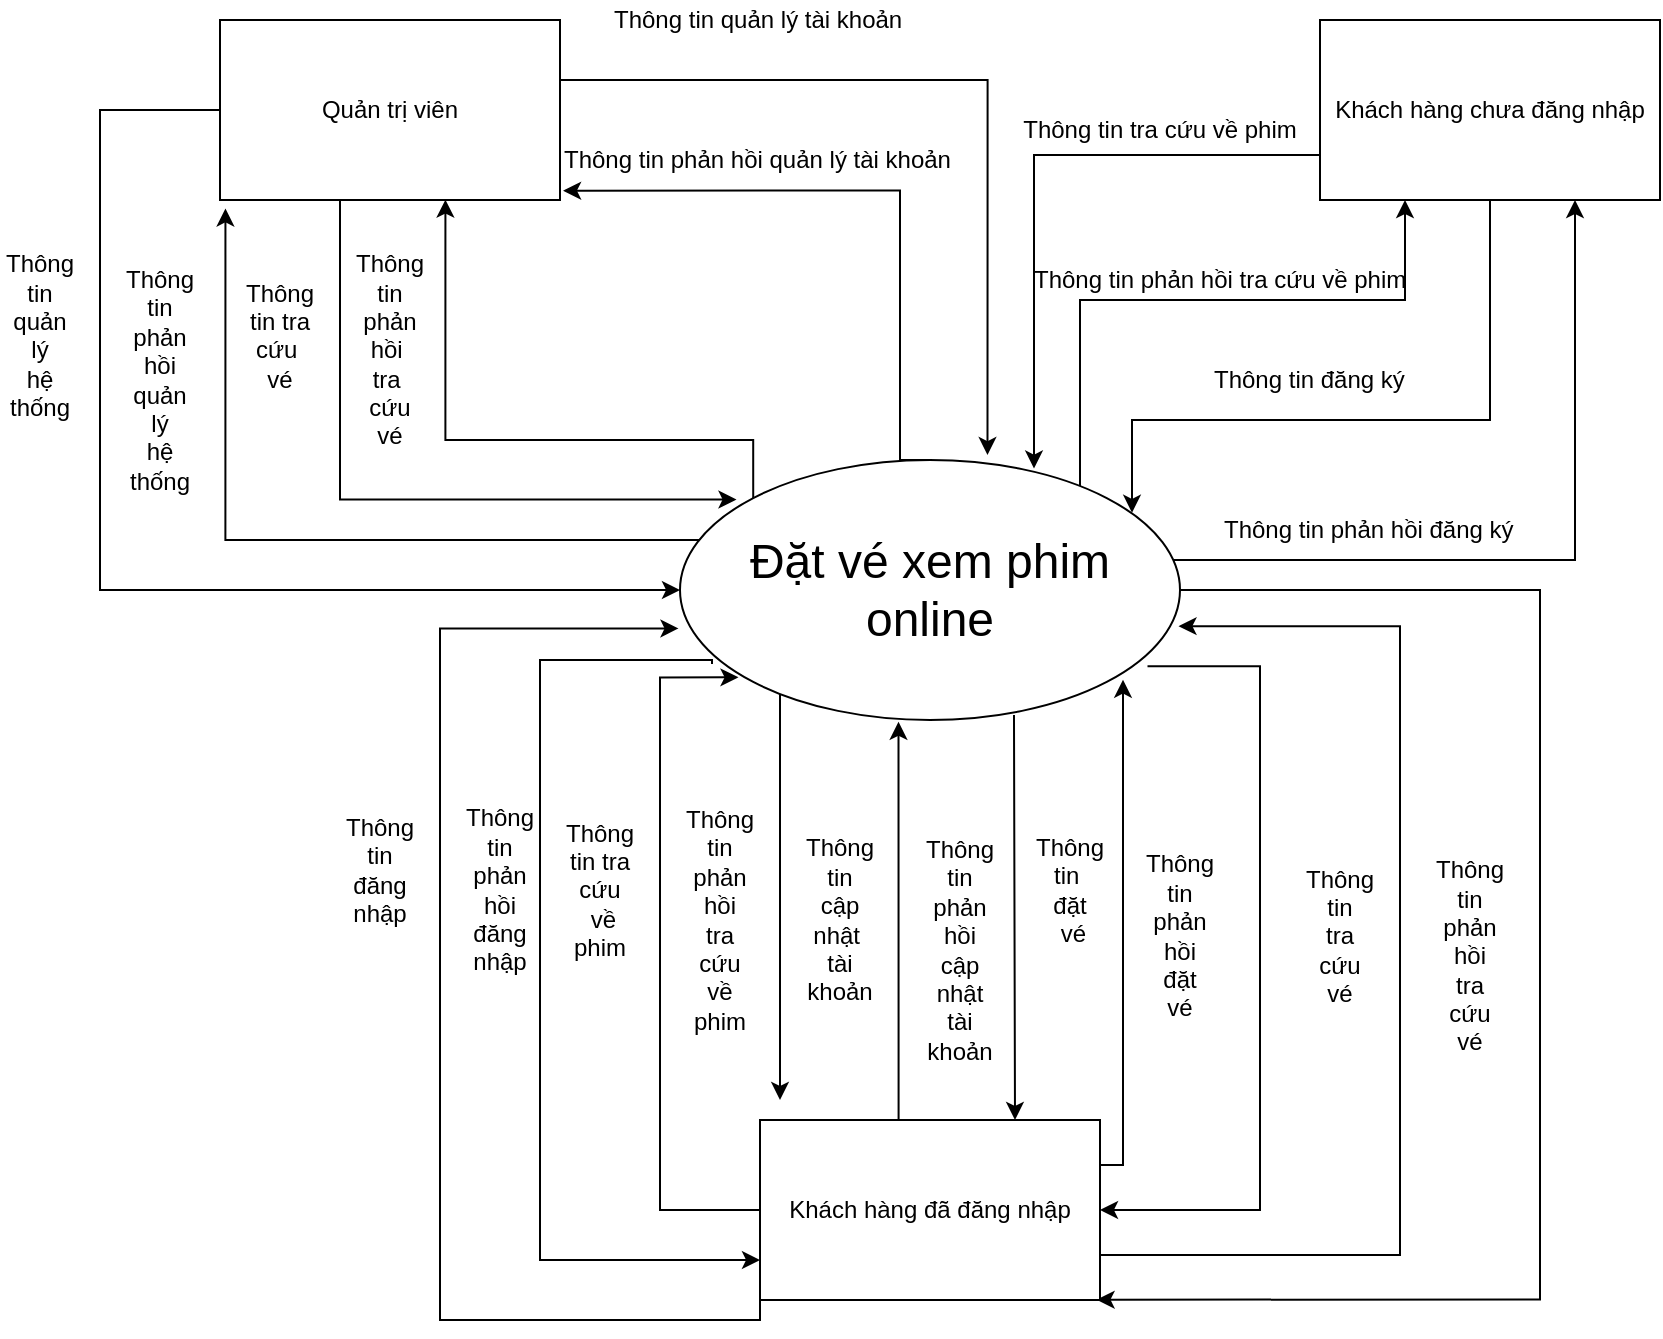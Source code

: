 <mxfile version="10.6.7" type="github"><diagram id="vFB5jMY4iG-juL4aGYCf" name="Page-1"><mxGraphModel dx="1842" dy="503" grid="1" gridSize="10" guides="1" tooltips="1" connect="1" arrows="1" fold="1" page="1" pageScale="1" pageWidth="850" pageHeight="1100" math="0" shadow="0"><root><mxCell id="0"/><mxCell id="1" parent="0"/><mxCell id="NHG9xQE1d5hS7q7dWvIU-16" style="edgeStyle=orthogonalEdgeStyle;rounded=0;orthogonalLoop=1;jettySize=auto;html=1;entryX=0.75;entryY=1;entryDx=0;entryDy=0;" parent="1" source="NHG9xQE1d5hS7q7dWvIU-1" target="NHG9xQE1d5hS7q7dWvIU-4" edge="1"><mxGeometry relative="1" as="geometry"><Array as="points"><mxPoint x="748" y="800"/></Array></mxGeometry></mxCell><mxCell id="NHG9xQE1d5hS7q7dWvIU-18" style="edgeStyle=orthogonalEdgeStyle;rounded=0;orthogonalLoop=1;jettySize=auto;html=1;exitX=1;exitY=0;exitDx=0;exitDy=0;entryX=0.25;entryY=1;entryDx=0;entryDy=0;" parent="1" source="NHG9xQE1d5hS7q7dWvIU-1" target="NHG9xQE1d5hS7q7dWvIU-4" edge="1"><mxGeometry relative="1" as="geometry"><Array as="points"><mxPoint x="500" y="769"/><mxPoint x="500" y="670"/><mxPoint x="663" y="670"/></Array></mxGeometry></mxCell><mxCell id="NHG9xQE1d5hS7q7dWvIU-40" style="edgeStyle=orthogonalEdgeStyle;rounded=0;orthogonalLoop=1;jettySize=auto;html=1;exitX=0.5;exitY=0;exitDx=0;exitDy=0;entryX=1.009;entryY=0.948;entryDx=0;entryDy=0;entryPerimeter=0;" parent="1" source="NHG9xQE1d5hS7q7dWvIU-1" target="NHG9xQE1d5hS7q7dWvIU-2" edge="1"><mxGeometry relative="1" as="geometry"><Array as="points"><mxPoint x="410" y="750"/><mxPoint x="410" y="615"/></Array></mxGeometry></mxCell><mxCell id="NHG9xQE1d5hS7q7dWvIU-48" style="edgeStyle=orthogonalEdgeStyle;rounded=0;orthogonalLoop=1;jettySize=auto;html=1;exitX=0;exitY=0;exitDx=0;exitDy=0;entryX=0.016;entryY=1.047;entryDx=0;entryDy=0;entryPerimeter=0;" parent="1" source="NHG9xQE1d5hS7q7dWvIU-1" target="NHG9xQE1d5hS7q7dWvIU-2" edge="1"><mxGeometry relative="1" as="geometry"><Array as="points"><mxPoint x="337" y="790"/><mxPoint x="73" y="790"/></Array></mxGeometry></mxCell><mxCell id="NHG9xQE1d5hS7q7dWvIU-53" style="edgeStyle=orthogonalEdgeStyle;rounded=0;orthogonalLoop=1;jettySize=auto;html=1;exitX=0;exitY=0;exitDx=0;exitDy=0;entryX=0.663;entryY=0.998;entryDx=0;entryDy=0;entryPerimeter=0;" parent="1" source="NHG9xQE1d5hS7q7dWvIU-1" target="NHG9xQE1d5hS7q7dWvIU-2" edge="1"><mxGeometry relative="1" as="geometry"><Array as="points"><mxPoint x="337" y="740"/><mxPoint x="183" y="740"/></Array></mxGeometry></mxCell><mxCell id="NHG9xQE1d5hS7q7dWvIU-60" style="edgeStyle=orthogonalEdgeStyle;rounded=0;orthogonalLoop=1;jettySize=auto;html=1;exitX=0.064;exitY=0.785;exitDx=0;exitDy=0;exitPerimeter=0;" parent="1" source="NHG9xQE1d5hS7q7dWvIU-1" target="NHG9xQE1d5hS7q7dWvIU-3" edge="1"><mxGeometry relative="1" as="geometry"><Array as="points"><mxPoint x="316" y="850"/><mxPoint x="230" y="850"/><mxPoint x="230" y="1150"/></Array></mxGeometry></mxCell><mxCell id="NHG9xQE1d5hS7q7dWvIU-64" style="edgeStyle=orthogonalEdgeStyle;rounded=0;orthogonalLoop=1;jettySize=auto;html=1;exitX=0;exitY=1;exitDx=0;exitDy=0;" parent="1" source="NHG9xQE1d5hS7q7dWvIU-1" edge="1"><mxGeometry relative="1" as="geometry"><mxPoint x="350" y="1070" as="targetPoint"/><Array as="points"><mxPoint x="350" y="861"/></Array></mxGeometry></mxCell><mxCell id="NHG9xQE1d5hS7q7dWvIU-68" style="edgeStyle=orthogonalEdgeStyle;rounded=0;orthogonalLoop=1;jettySize=auto;html=1;exitX=0.668;exitY=0.981;exitDx=0;exitDy=0;entryX=0.75;entryY=0;entryDx=0;entryDy=0;exitPerimeter=0;" parent="1" source="NHG9xQE1d5hS7q7dWvIU-1" target="NHG9xQE1d5hS7q7dWvIU-3" edge="1"><mxGeometry relative="1" as="geometry"><Array as="points"><mxPoint x="467" y="880"/><mxPoint x="468" y="880"/></Array></mxGeometry></mxCell><mxCell id="NHG9xQE1d5hS7q7dWvIU-73" style="edgeStyle=orthogonalEdgeStyle;rounded=0;orthogonalLoop=1;jettySize=auto;html=1;entryX=1;entryY=0.5;entryDx=0;entryDy=0;exitX=0.935;exitY=0.793;exitDx=0;exitDy=0;exitPerimeter=0;" parent="1" source="NHG9xQE1d5hS7q7dWvIU-1" target="NHG9xQE1d5hS7q7dWvIU-3" edge="1"><mxGeometry relative="1" as="geometry"><Array as="points"><mxPoint x="590" y="853"/><mxPoint x="590" y="1125"/></Array></mxGeometry></mxCell><mxCell id="NHG9xQE1d5hS7q7dWvIU-77" style="edgeStyle=orthogonalEdgeStyle;rounded=0;orthogonalLoop=1;jettySize=auto;html=1;exitX=1;exitY=0.5;exitDx=0;exitDy=0;entryX=0.99;entryY=0.998;entryDx=0;entryDy=0;entryPerimeter=0;" parent="1" source="NHG9xQE1d5hS7q7dWvIU-1" target="NHG9xQE1d5hS7q7dWvIU-3" edge="1"><mxGeometry relative="1" as="geometry"><Array as="points"><mxPoint x="730" y="815"/><mxPoint x="730" y="1170"/></Array></mxGeometry></mxCell><mxCell id="NHG9xQE1d5hS7q7dWvIU-1" value="&lt;font style=&quot;font-size: 24px&quot;&gt;Đặt vé xem phim online&lt;/font&gt;" style="ellipse;whiteSpace=wrap;html=1;" parent="1" vertex="1"><mxGeometry x="300" y="750" width="250" height="130" as="geometry"/></mxCell><mxCell id="NHG9xQE1d5hS7q7dWvIU-32" style="edgeStyle=orthogonalEdgeStyle;rounded=0;orthogonalLoop=1;jettySize=auto;html=1;exitX=0;exitY=0.5;exitDx=0;exitDy=0;entryX=0;entryY=0.5;entryDx=0;entryDy=0;" parent="1" source="NHG9xQE1d5hS7q7dWvIU-2" target="NHG9xQE1d5hS7q7dWvIU-1" edge="1"><mxGeometry relative="1" as="geometry"><Array as="points"><mxPoint x="10" y="575"/><mxPoint x="10" y="815"/></Array></mxGeometry></mxCell><mxCell id="NHG9xQE1d5hS7q7dWvIU-49" style="edgeStyle=orthogonalEdgeStyle;rounded=0;orthogonalLoop=1;jettySize=auto;html=1;exitX=0.25;exitY=1;exitDx=0;exitDy=0;entryX=0.113;entryY=0.152;entryDx=0;entryDy=0;entryPerimeter=0;" parent="1" source="NHG9xQE1d5hS7q7dWvIU-2" target="NHG9xQE1d5hS7q7dWvIU-1" edge="1"><mxGeometry relative="1" as="geometry"><Array as="points"><mxPoint x="130" y="620"/><mxPoint x="130" y="770"/></Array></mxGeometry></mxCell><mxCell id="NHG9xQE1d5hS7q7dWvIU-80" style="edgeStyle=orthogonalEdgeStyle;rounded=0;orthogonalLoop=1;jettySize=auto;html=1;exitX=1;exitY=0.5;exitDx=0;exitDy=0;entryX=0.615;entryY=-0.019;entryDx=0;entryDy=0;entryPerimeter=0;" parent="1" source="NHG9xQE1d5hS7q7dWvIU-2" target="NHG9xQE1d5hS7q7dWvIU-1" edge="1"><mxGeometry relative="1" as="geometry"><Array as="points"><mxPoint x="240" y="560"/><mxPoint x="454" y="560"/></Array></mxGeometry></mxCell><mxCell id="NHG9xQE1d5hS7q7dWvIU-2" value="Quản trị viên" style="rounded=0;whiteSpace=wrap;html=1;" parent="1" vertex="1"><mxGeometry x="70" y="530" width="170" height="90" as="geometry"/></mxCell><mxCell id="NHG9xQE1d5hS7q7dWvIU-56" style="edgeStyle=orthogonalEdgeStyle;rounded=0;orthogonalLoop=1;jettySize=auto;html=1;exitX=0;exitY=0.25;exitDx=0;exitDy=0;entryX=-0.003;entryY=0.648;entryDx=0;entryDy=0;entryPerimeter=0;" parent="1" source="NHG9xQE1d5hS7q7dWvIU-3" target="NHG9xQE1d5hS7q7dWvIU-1" edge="1"><mxGeometry relative="1" as="geometry"><Array as="points"><mxPoint x="340" y="1180"/><mxPoint x="180" y="1180"/><mxPoint x="180" y="834"/></Array></mxGeometry></mxCell><mxCell id="NHG9xQE1d5hS7q7dWvIU-63" style="edgeStyle=orthogonalEdgeStyle;rounded=0;orthogonalLoop=1;jettySize=auto;html=1;exitX=0;exitY=0.5;exitDx=0;exitDy=0;entryX=0.117;entryY=0.836;entryDx=0;entryDy=0;entryPerimeter=0;" parent="1" source="NHG9xQE1d5hS7q7dWvIU-3" target="NHG9xQE1d5hS7q7dWvIU-1" edge="1"><mxGeometry relative="1" as="geometry"><Array as="points"><mxPoint x="290" y="1125"/><mxPoint x="290" y="859"/></Array></mxGeometry></mxCell><mxCell id="NHG9xQE1d5hS7q7dWvIU-67" style="edgeStyle=orthogonalEdgeStyle;rounded=0;orthogonalLoop=1;jettySize=auto;html=1;exitX=0.5;exitY=0;exitDx=0;exitDy=0;entryX=0.437;entryY=1.007;entryDx=0;entryDy=0;entryPerimeter=0;" parent="1" source="NHG9xQE1d5hS7q7dWvIU-3" target="NHG9xQE1d5hS7q7dWvIU-1" edge="1"><mxGeometry relative="1" as="geometry"><Array as="points"><mxPoint x="409" y="1080"/></Array></mxGeometry></mxCell><mxCell id="NHG9xQE1d5hS7q7dWvIU-71" style="edgeStyle=orthogonalEdgeStyle;rounded=0;orthogonalLoop=1;jettySize=auto;html=1;exitX=1;exitY=0.25;exitDx=0;exitDy=0;entryX=0.886;entryY=0.845;entryDx=0;entryDy=0;entryPerimeter=0;" parent="1" source="NHG9xQE1d5hS7q7dWvIU-3" target="NHG9xQE1d5hS7q7dWvIU-1" edge="1"><mxGeometry relative="1" as="geometry"><Array as="points"><mxPoint x="522" y="1103"/></Array></mxGeometry></mxCell><mxCell id="NHG9xQE1d5hS7q7dWvIU-76" style="edgeStyle=orthogonalEdgeStyle;rounded=0;orthogonalLoop=1;jettySize=auto;html=1;exitX=1;exitY=0.75;exitDx=0;exitDy=0;entryX=0.997;entryY=0.639;entryDx=0;entryDy=0;entryPerimeter=0;" parent="1" source="NHG9xQE1d5hS7q7dWvIU-3" target="NHG9xQE1d5hS7q7dWvIU-1" edge="1"><mxGeometry relative="1" as="geometry"><Array as="points"><mxPoint x="660" y="1148"/><mxPoint x="660" y="833"/></Array></mxGeometry></mxCell><mxCell id="NHG9xQE1d5hS7q7dWvIU-3" value="Khách hàng đã đăng nhập&lt;br&gt;" style="rounded=0;whiteSpace=wrap;html=1;" parent="1" vertex="1"><mxGeometry x="340" y="1080" width="170" height="90" as="geometry"/></mxCell><mxCell id="NHG9xQE1d5hS7q7dWvIU-17" style="edgeStyle=orthogonalEdgeStyle;rounded=0;orthogonalLoop=1;jettySize=auto;html=1;exitX=0.5;exitY=1;exitDx=0;exitDy=0;entryX=0.904;entryY=0.203;entryDx=0;entryDy=0;entryPerimeter=0;" parent="1" source="NHG9xQE1d5hS7q7dWvIU-4" target="NHG9xQE1d5hS7q7dWvIU-1" edge="1"><mxGeometry relative="1" as="geometry"><Array as="points"><mxPoint x="705" y="730"/><mxPoint x="526" y="730"/></Array></mxGeometry></mxCell><mxCell id="NHG9xQE1d5hS7q7dWvIU-34" style="edgeStyle=orthogonalEdgeStyle;rounded=0;orthogonalLoop=1;jettySize=auto;html=1;exitX=0;exitY=0.75;exitDx=0;exitDy=0;entryX=0.708;entryY=0.033;entryDx=0;entryDy=0;entryPerimeter=0;" parent="1" source="NHG9xQE1d5hS7q7dWvIU-4" target="NHG9xQE1d5hS7q7dWvIU-1" edge="1"><mxGeometry relative="1" as="geometry"/></mxCell><mxCell id="NHG9xQE1d5hS7q7dWvIU-4" value="Khách hàng chưa đăng nhập" style="rounded=0;whiteSpace=wrap;html=1;" parent="1" vertex="1"><mxGeometry x="620" y="530" width="170" height="90" as="geometry"/></mxCell><mxCell id="NHG9xQE1d5hS7q7dWvIU-7" value="Thông tin tra cứu về phim" style="text;html=1;strokeColor=none;fillColor=none;align=center;verticalAlign=middle;whiteSpace=wrap;rounded=0;" parent="1" vertex="1"><mxGeometry x="440" y="575" width="200" height="20" as="geometry"/></mxCell><mxCell id="NHG9xQE1d5hS7q7dWvIU-9" value="Thông tin phản hồi tra cứu về phim" style="text;html=1;resizable=0;points=[];autosize=1;align=left;verticalAlign=top;spacingTop=-4;" parent="1" vertex="1"><mxGeometry x="475" y="650" width="200" height="10" as="geometry"/></mxCell><mxCell id="NHG9xQE1d5hS7q7dWvIU-11" value="Thông tin đăng ký" style="text;html=1;resizable=0;points=[];autosize=1;align=left;verticalAlign=top;spacingTop=-4;" parent="1" vertex="1"><mxGeometry x="565" y="700" width="110" height="10" as="geometry"/></mxCell><mxCell id="NHG9xQE1d5hS7q7dWvIU-13" value="Thông tin phản hồi đăng ký" style="text;html=1;resizable=0;points=[];autosize=1;align=left;verticalAlign=top;spacingTop=-4;" parent="1" vertex="1"><mxGeometry x="570" y="775" width="160" height="10" as="geometry"/></mxCell><mxCell id="NHG9xQE1d5hS7q7dWvIU-28" value="Thông tin quản lý tài khoản" style="text;html=1;resizable=0;points=[];autosize=1;align=left;verticalAlign=top;spacingTop=-4;" parent="1" vertex="1"><mxGeometry x="265" y="520" width="160" height="10" as="geometry"/></mxCell><mxCell id="NHG9xQE1d5hS7q7dWvIU-41" value="Thông tin phản hồi quản lý tài khoản" style="text;html=1;resizable=0;points=[];autosize=1;align=left;verticalAlign=top;spacingTop=-4;" parent="1" vertex="1"><mxGeometry x="240" y="590" width="210" height="10" as="geometry"/></mxCell><mxCell id="NHG9xQE1d5hS7q7dWvIU-46" value="Thông tin phản hồi&amp;nbsp;&lt;br&gt;tra&amp;nbsp;&lt;br&gt;cứu&lt;br&gt;vé&lt;br&gt;" style="text;html=1;strokeColor=none;fillColor=none;align=center;verticalAlign=middle;whiteSpace=wrap;rounded=0;" parent="1" vertex="1"><mxGeometry x="135" y="625" width="40" height="140" as="geometry"/></mxCell><mxCell id="NHG9xQE1d5hS7q7dWvIU-47" value="Thông tin tra cứu&amp;nbsp;&lt;br&gt;vé&lt;br&gt;&lt;br&gt;" style="text;html=1;strokeColor=none;fillColor=none;align=center;verticalAlign=middle;whiteSpace=wrap;rounded=0;" parent="1" vertex="1"><mxGeometry x="80" y="625" width="40" height="140" as="geometry"/></mxCell><mxCell id="NHG9xQE1d5hS7q7dWvIU-51" value="Thông tin quản lý &lt;br&gt;hệ thống&lt;br&gt;&lt;br&gt;" style="text;html=1;strokeColor=none;fillColor=none;align=center;verticalAlign=middle;whiteSpace=wrap;rounded=0;" parent="1" vertex="1"><mxGeometry x="-40" y="640" width="40" height="110" as="geometry"/></mxCell><mxCell id="NHG9xQE1d5hS7q7dWvIU-55" value="Thông tin phản hồi quản lý &lt;br&gt;hệ thống" style="text;html=1;strokeColor=none;fillColor=none;align=center;verticalAlign=middle;whiteSpace=wrap;rounded=0;" parent="1" vertex="1"><mxGeometry x="20" y="660" width="40" height="100" as="geometry"/></mxCell><mxCell id="NHG9xQE1d5hS7q7dWvIU-61" value="Thông tin đăng nhập" style="text;html=1;strokeColor=none;fillColor=none;align=center;verticalAlign=middle;whiteSpace=wrap;rounded=0;" parent="1" vertex="1"><mxGeometry x="130" y="900" width="40" height="110" as="geometry"/></mxCell><mxCell id="NHG9xQE1d5hS7q7dWvIU-62" value="Thông tin phản hồi đăng nhập" style="text;html=1;strokeColor=none;fillColor=none;align=center;verticalAlign=middle;whiteSpace=wrap;rounded=0;" parent="1" vertex="1"><mxGeometry x="190" y="910" width="40" height="110" as="geometry"/></mxCell><mxCell id="NHG9xQE1d5hS7q7dWvIU-65" value="Thông tin tra cứu&lt;br&gt;&amp;nbsp;về phim" style="text;html=1;strokeColor=none;fillColor=none;align=center;verticalAlign=middle;whiteSpace=wrap;rounded=0;" parent="1" vertex="1"><mxGeometry x="240" y="910" width="40" height="110" as="geometry"/></mxCell><mxCell id="NHG9xQE1d5hS7q7dWvIU-66" value="Thông tin phản hồi &lt;br&gt;tra cứu &lt;br&gt;về phim" style="text;html=1;strokeColor=none;fillColor=none;align=center;verticalAlign=middle;whiteSpace=wrap;rounded=0;" parent="1" vertex="1"><mxGeometry x="300" y="930" width="40" height="100" as="geometry"/></mxCell><mxCell id="NHG9xQE1d5hS7q7dWvIU-69" value="Thông tin &lt;br&gt;cập nhật&amp;nbsp;&lt;br&gt;tài khoản&lt;br&gt;" style="text;html=1;strokeColor=none;fillColor=none;align=center;verticalAlign=middle;whiteSpace=wrap;rounded=0;" parent="1" vertex="1"><mxGeometry x="360" y="930" width="40" height="100" as="geometry"/></mxCell><mxCell id="NHG9xQE1d5hS7q7dWvIU-70" value="Thông tin phản hồi cập nhật tài khoản" style="text;html=1;strokeColor=none;fillColor=none;align=center;verticalAlign=middle;whiteSpace=wrap;rounded=0;" parent="1" vertex="1"><mxGeometry x="420" y="930" width="40" height="130" as="geometry"/></mxCell><mxCell id="NHG9xQE1d5hS7q7dWvIU-72" value="Thông tin&amp;nbsp;&lt;br&gt;đặt&lt;br&gt;&amp;nbsp;vé" style="text;html=1;strokeColor=none;fillColor=none;align=center;verticalAlign=middle;whiteSpace=wrap;rounded=0;" parent="1" vertex="1"><mxGeometry x="475" y="920" width="40" height="90" as="geometry"/></mxCell><mxCell id="NHG9xQE1d5hS7q7dWvIU-74" value="Thông tin phản hồi &lt;br&gt;đặt &lt;br&gt;vé" style="text;html=1;strokeColor=none;fillColor=none;align=center;verticalAlign=middle;whiteSpace=wrap;rounded=0;" parent="1" vertex="1"><mxGeometry x="530" y="922.5" width="40" height="130" as="geometry"/></mxCell><mxCell id="NHG9xQE1d5hS7q7dWvIU-78" value="Thông tin &lt;br&gt;tra cứu &lt;br&gt;vé" style="text;html=1;strokeColor=none;fillColor=none;align=center;verticalAlign=middle;whiteSpace=wrap;rounded=0;" parent="1" vertex="1"><mxGeometry x="610" y="910" width="40" height="155" as="geometry"/></mxCell><mxCell id="NHG9xQE1d5hS7q7dWvIU-79" value="Thông tin phản hồi &lt;br&gt;tra cứu&lt;br&gt;vé&lt;br&gt;" style="text;html=1;strokeColor=none;fillColor=none;align=center;verticalAlign=middle;whiteSpace=wrap;rounded=0;" parent="1" vertex="1"><mxGeometry x="675" y="935" width="40" height="125" as="geometry"/></mxCell></root></mxGraphModel></diagram></mxfile>